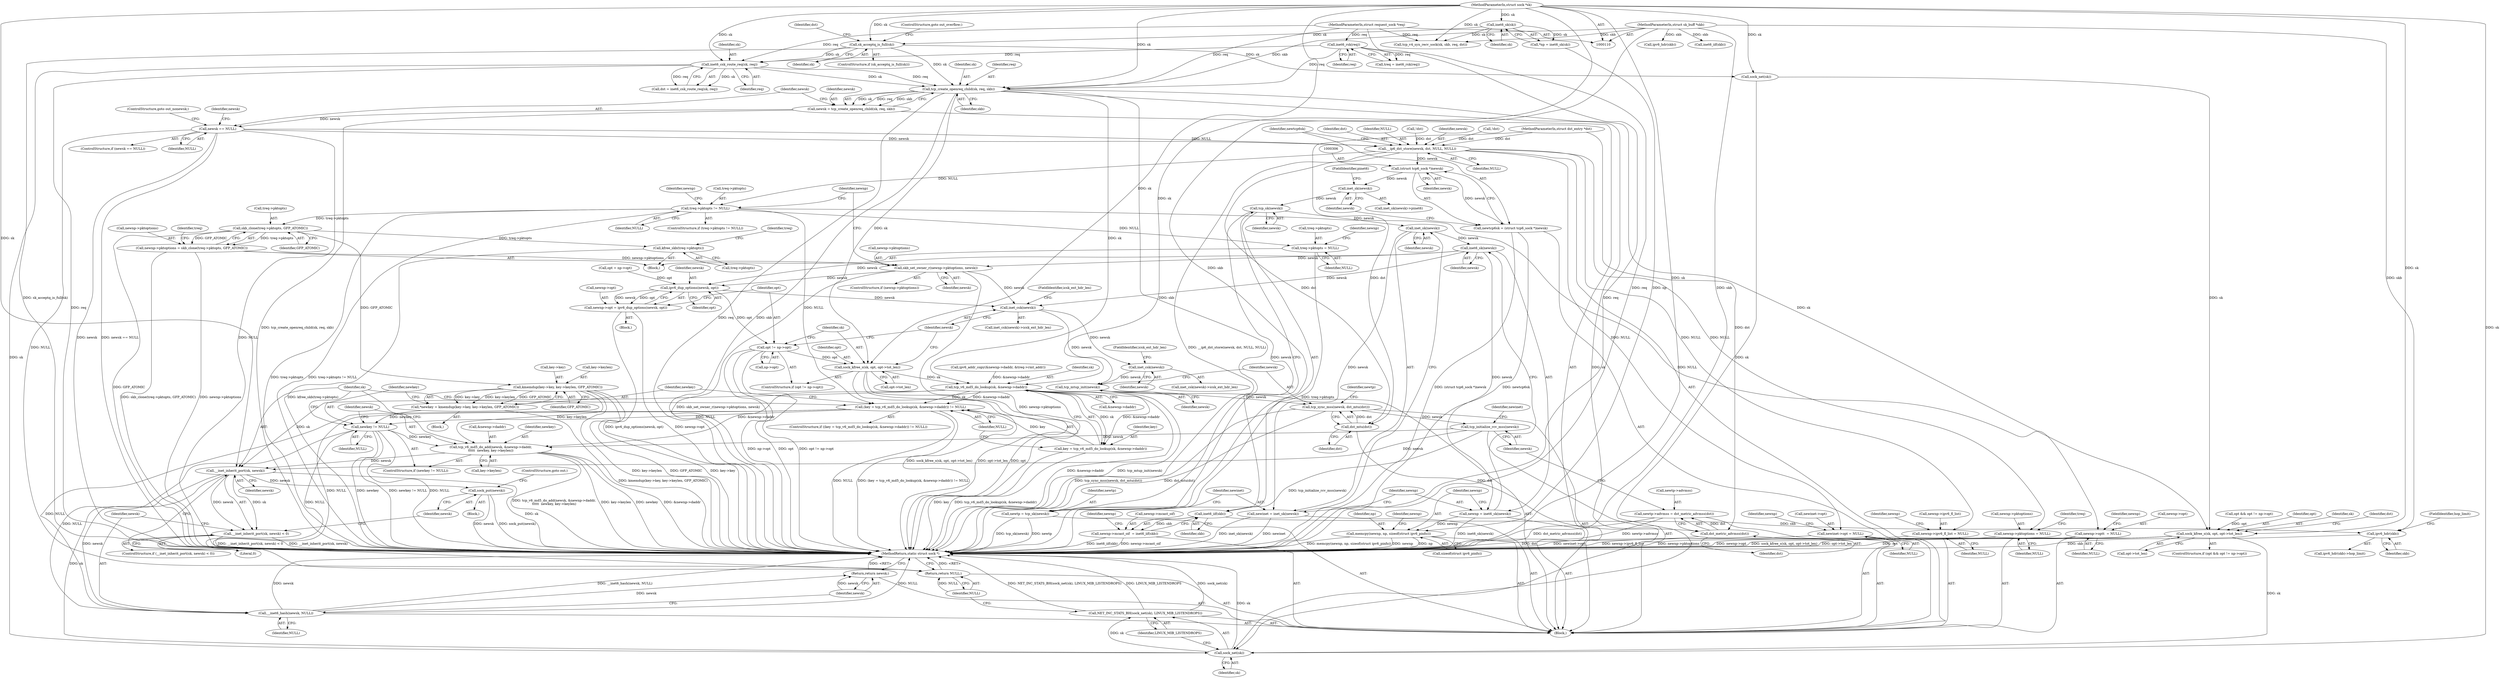 digraph "0_linux_f6d8bd051c391c1c0458a30b2a7abcd939329259_33@API" {
"1000284" [label="(Call,tcp_create_openreq_child(sk, req, skb))"];
"1000266" [label="(Call,sk_acceptq_is_full(sk))"];
"1000121" [label="(Call,inet6_sk(sk))"];
"1000111" [label="(MethodParameterIn,struct sock *sk)"];
"1000275" [label="(Call,inet6_csk_route_req(sk, req))"];
"1000258" [label="(Call,inet6_rsk(req))"];
"1000113" [label="(MethodParameterIn,struct request_sock *req)"];
"1000112" [label="(MethodParameterIn,struct sk_buff *skb)"];
"1000282" [label="(Call,newsk = tcp_create_openreq_child(sk, req, skb))"];
"1000289" [label="(Call,newsk == NULL)"];
"1000298" [label="(Call,__ip6_dst_store(newsk, dst, NULL, NULL))"];
"1000305" [label="(Call,(struct tcp6_sock *)newsk)"];
"1000303" [label="(Call,newtcp6sk = (struct tcp6_sock *)newsk)"];
"1000310" [label="(Call,inet_sk(newsk))"];
"1000319" [label="(Call,tcp_sk(newsk))"];
"1000317" [label="(Call,newtp = tcp_sk(newsk))"];
"1000323" [label="(Call,inet_sk(newsk))"];
"1000321" [label="(Call,newinet = inet_sk(newsk))"];
"1000327" [label="(Call,inet6_sk(newsk))"];
"1000325" [label="(Call,newnp = inet6_sk(newsk))"];
"1000329" [label="(Call,memcpy(newnp, np, sizeof(struct ipv6_pinfo)))"];
"1000423" [label="(Call,skb_set_owner_r(newnp->pktoptions, newsk))"];
"1000454" [label="(Call,ipv6_dup_options(newsk, opt))"];
"1000450" [label="(Call,newnp->opt = ipv6_dup_options(newsk, opt))"];
"1000458" [label="(Call,opt != np->opt)"];
"1000463" [label="(Call,sock_kfree_s(sk, opt, opt->tot_len))"];
"1000527" [label="(Call,tcp_v6_md5_do_lookup(sk, &newnp->daddr))"];
"1000524" [label="(Call,(key = tcp_v6_md5_do_lookup(sk, &newnp->daddr)) != NULL)"];
"1000547" [label="(Call,newkey != NULL)"];
"1000550" [label="(Call,tcp_v6_md5_do_add(newsk, &newnp->daddr,\n\t\t\t\t\t  newkey, key->keylen))"];
"1000562" [label="(Call,__inet_inherit_port(sk, newsk))"];
"1000561" [label="(Call,__inet_inherit_port(sk, newsk) < 0)"];
"1000567" [label="(Call,sock_put(newsk))"];
"1000570" [label="(Call,__inet6_hash(newsk, NULL))"];
"1000573" [label="(Return,return newsk;)"];
"1000599" [label="(Call,sock_net(sk))"];
"1000598" [label="(Call,NET_INC_STATS_BH(sock_net(sk), LINUX_MIB_LISTENDROPS))"];
"1000602" [label="(Return,return NULL;)"];
"1000525" [label="(Call,key = tcp_v6_md5_do_lookup(sk, &newnp->daddr))"];
"1000471" [label="(Call,inet_csk(newsk))"];
"1000481" [label="(Call,inet_csk(newsk))"];
"1000495" [label="(Call,tcp_mtup_init(newsk))"];
"1000497" [label="(Call,tcp_sync_mss(newsk, dst_mtu(dst)))"];
"1000507" [label="(Call,tcp_initialize_rcv_mss(newsk))"];
"1000368" [label="(Call,newinet->opt = NULL)"];
"1000373" [label="(Call,newnp->ipv6_fl_list = NULL)"];
"1000389" [label="(Call,newnp->pktoptions = NULL)"];
"1000395" [label="(Call,treq->pktopts != NULL)"];
"1000405" [label="(Call,skb_clone(treq->pktopts, GFP_ATOMIC))"];
"1000401" [label="(Call,newnp->pktoptions = skb_clone(treq->pktopts, GFP_ATOMIC))"];
"1000410" [label="(Call,kfree_skb(treq->pktopts))"];
"1000538" [label="(Call,kmemdup(key->key, key->keylen, GFP_ATOMIC))"];
"1000536" [label="(Call,*newkey = kmemdup(key->key, key->keylen, GFP_ATOMIC))"];
"1000414" [label="(Call,treq->pktopts = NULL)"];
"1000428" [label="(Call,newnp->opt\t  = NULL)"];
"1000499" [label="(Call,dst_mtu(dst))"];
"1000505" [label="(Call,dst_metric_advmss(dst))"];
"1000501" [label="(Call,newtp->advmss = dst_metric_advmss(dst))"];
"1000437" [label="(Call,inet6_iif(skb))"];
"1000433" [label="(Call,newnp->mcast_oif  = inet6_iif(skb))"];
"1000444" [label="(Call,ipv6_hdr(skb))"];
"1000589" [label="(Call,sock_kfree_s(sk, opt, opt->tot_len))"];
"1000432" [label="(Identifier,NULL)"];
"1000419" [label="(ControlStructure,if (newnp->pktoptions))"];
"1000433" [label="(Call,newnp->mcast_oif  = inet6_iif(skb))"];
"1000307" [label="(Identifier,newsk)"];
"1000577" [label="(Call,sock_net(sk))"];
"1000287" [label="(Identifier,skb)"];
"1000295" [label="(Identifier,newsk)"];
"1000277" [label="(Identifier,req)"];
"1000324" [label="(Identifier,newsk)"];
"1000401" [label="(Call,newnp->pktoptions = skb_clone(treq->pktopts, GFP_ATOMIC))"];
"1000330" [label="(Identifier,newnp)"];
"1000327" [label="(Call,inet6_sk(newsk))"];
"1000550" [label="(Call,tcp_v6_md5_do_add(newsk, &newnp->daddr,\n\t\t\t\t\t  newkey, key->keylen))"];
"1000400" [label="(Block,)"];
"1000302" [label="(Identifier,NULL)"];
"1000564" [label="(Identifier,newsk)"];
"1000300" [label="(Identifier,dst)"];
"1000537" [label="(Identifier,newkey)"];
"1000551" [label="(Identifier,newsk)"];
"1000406" [label="(Call,treq->pktopts)"];
"1000415" [label="(Call,treq->pktopts)"];
"1000139" [label="(Call,tcp_v4_syn_recv_sock(sk, skb, req, dst))"];
"1000566" [label="(Block,)"];
"1000528" [label="(Identifier,sk)"];
"1000507" [label="(Call,tcp_initialize_rcv_mss(newsk))"];
"1000377" [label="(Identifier,NULL)"];
"1000390" [label="(Call,newnp->pktoptions)"];
"1000499" [label="(Call,dst_mtu(dst))"];
"1000260" [label="(Call,opt = np->opt)"];
"1000523" [label="(ControlStructure,if ((key = tcp_v6_md5_do_lookup(sk, &newnp->daddr)) != NULL))"];
"1000561" [label="(Call,__inet_inherit_port(sk, newsk) < 0)"];
"1000590" [label="(Identifier,sk)"];
"1000454" [label="(Call,ipv6_dup_options(newsk, opt))"];
"1000267" [label="(Identifier,sk)"];
"1000301" [label="(Identifier,NULL)"];
"1000328" [label="(Identifier,newsk)"];
"1000601" [label="(Identifier,LINUX_MIB_LISTENDROPS)"];
"1000326" [label="(Identifier,newnp)"];
"1000405" [label="(Call,skb_clone(treq->pktopts, GFP_ATOMIC))"];
"1000545" [label="(Identifier,GFP_ATOMIC)"];
"1000538" [label="(Call,kmemdup(key->key, key->keylen, GFP_ATOMIC))"];
"1000568" [label="(Identifier,newsk)"];
"1000527" [label="(Call,tcp_v6_md5_do_lookup(sk, &newnp->daddr))"];
"1000321" [label="(Call,newinet = inet_sk(newsk))"];
"1000471" [label="(Call,inet_csk(newsk))"];
"1000434" [label="(Call,newnp->mcast_oif)"];
"1000556" [label="(Identifier,newkey)"];
"1000427" [label="(Identifier,newsk)"];
"1000603" [label="(Identifier,NULL)"];
"1000320" [label="(Identifier,newsk)"];
"1000573" [label="(Return,return newsk;)"];
"1000409" [label="(Identifier,GFP_ATOMIC)"];
"1000600" [label="(Identifier,sk)"];
"1000508" [label="(Identifier,newsk)"];
"1000288" [label="(ControlStructure,if (newsk == NULL))"];
"1000318" [label="(Identifier,newtp)"];
"1000372" [label="(Identifier,NULL)"];
"1000596" [label="(Identifier,dst)"];
"1000592" [label="(Call,opt->tot_len)"];
"1000258" [label="(Call,inet6_rsk(req))"];
"1000589" [label="(Call,sock_kfree_s(sk, opt, opt->tot_len))"];
"1000273" [label="(Call,dst = inet6_csk_route_req(sk, req))"];
"1000536" [label="(Call,*newkey = kmemdup(key->key, key->keylen, GFP_ATOMIC))"];
"1000268" [label="(ControlStructure,goto out_overflow;)"];
"1000450" [label="(Call,newnp->opt = ipv6_dup_options(newsk, opt))"];
"1000375" [label="(Identifier,newnp)"];
"1000435" [label="(Identifier,newnp)"];
"1000449" [label="(Block,)"];
"1000323" [label="(Call,inet_sk(newsk))"];
"1000414" [label="(Call,treq->pktopts = NULL)"];
"1000122" [label="(Identifier,sk)"];
"1000525" [label="(Call,key = tcp_v6_md5_do_lookup(sk, &newnp->daddr))"];
"1000563" [label="(Identifier,sk)"];
"1000552" [label="(Call,&newnp->daddr)"];
"1000311" [label="(Identifier,newsk)"];
"1000304" [label="(Identifier,newtcp6sk)"];
"1000548" [label="(Identifier,newkey)"];
"1000292" [label="(ControlStructure,goto out_nonewsk;)"];
"1000266" [label="(Call,sk_acceptq_is_full(sk))"];
"1000529" [label="(Call,&newnp->daddr)"];
"1000275" [label="(Call,inet6_csk_route_req(sk, req))"];
"1000270" [label="(Call,!dst)"];
"1000284" [label="(Call,tcp_create_openreq_child(sk, req, skb))"];
"1000402" [label="(Call,newnp->pktoptions)"];
"1000464" [label="(Identifier,sk)"];
"1000115" [label="(Block,)"];
"1000526" [label="(Identifier,key)"];
"1000286" [label="(Identifier,req)"];
"1000331" [label="(Identifier,np)"];
"1000496" [label="(Identifier,newsk)"];
"1000337" [label="(Identifier,newnp)"];
"1000546" [label="(ControlStructure,if (newkey != NULL))"];
"1000581" [label="(ControlStructure,if (opt && opt != np->opt))"];
"1000498" [label="(Identifier,newsk)"];
"1000416" [label="(Identifier,treq)"];
"1000437" [label="(Call,inet6_iif(skb))"];
"1000473" [label="(FieldIdentifier,icsk_ext_hdr_len)"];
"1000511" [label="(Identifier,newinet)"];
"1000299" [label="(Identifier,newsk)"];
"1000470" [label="(Call,inet_csk(newsk)->icsk_ext_hdr_len)"];
"1000113" [label="(MethodParameterIn,struct request_sock *req)"];
"1000259" [label="(Identifier,req)"];
"1000428" [label="(Call,newnp->opt\t  = NULL)"];
"1000322" [label="(Identifier,newinet)"];
"1000505" [label="(Call,dst_metric_advmss(dst))"];
"1000290" [label="(Identifier,newsk)"];
"1000502" [label="(Call,newtp->advmss)"];
"1000423" [label="(Call,skb_set_owner_r(newnp->pktoptions, newsk))"];
"1000334" [label="(Call,ipv6_addr_copy(&newnp->daddr, &treq->rmt_addr))"];
"1000309" [label="(Call,inet_sk(newsk)->pinet6)"];
"1000399" [label="(Identifier,NULL)"];
"1000472" [label="(Identifier,newsk)"];
"1000389" [label="(Call,newnp->pktoptions = NULL)"];
"1000265" [label="(ControlStructure,if (sk_acceptq_is_full(sk)))"];
"1000283" [label="(Identifier,newsk)"];
"1000458" [label="(Call,opt != np->opt)"];
"1000289" [label="(Call,newsk == NULL)"];
"1000305" [label="(Call,(struct tcp6_sock *)newsk)"];
"1000421" [label="(Identifier,newnp)"];
"1000460" [label="(Call,np->opt)"];
"1000482" [label="(Identifier,newsk)"];
"1000430" [label="(Identifier,newnp)"];
"1000303" [label="(Call,newtcp6sk = (struct tcp6_sock *)newsk)"];
"1000394" [label="(ControlStructure,if (treq->pktopts != NULL))"];
"1000466" [label="(Call,opt->tot_len)"];
"1000572" [label="(Identifier,NULL)"];
"1000451" [label="(Call,newnp->opt)"];
"1000443" [label="(Call,ipv6_hdr(skb)->hop_limit)"];
"1000446" [label="(FieldIdentifier,hop_limit)"];
"1000373" [label="(Call,newnp->ipv6_fl_list = NULL)"];
"1000481" [label="(Call,inet_csk(newsk))"];
"1000332" [label="(Call,sizeof(struct ipv6_pinfo))"];
"1000412" [label="(Identifier,treq)"];
"1000542" [label="(Call,key->keylen)"];
"1000112" [label="(MethodParameterIn,struct sk_buff *skb)"];
"1000438" [label="(Identifier,skb)"];
"1000480" [label="(Call,inet_csk(newsk)->icsk_ext_hdr_len)"];
"1000557" [label="(Call,key->keylen)"];
"1000424" [label="(Call,newnp->pktoptions)"];
"1000245" [label="(Call,ipv6_hdr(skb))"];
"1000533" [label="(Identifier,NULL)"];
"1000497" [label="(Call,tcp_sync_mss(newsk, dst_mtu(dst)))"];
"1000444" [label="(Call,ipv6_hdr(skb))"];
"1000429" [label="(Call,newnp->opt)"];
"1000457" [label="(ControlStructure,if (opt != np->opt))"];
"1000397" [label="(Identifier,treq)"];
"1000562" [label="(Call,__inet_inherit_port(sk, newsk))"];
"1000582" [label="(Call,opt && opt != np->opt)"];
"1000549" [label="(Identifier,NULL)"];
"1000524" [label="(Call,(key = tcp_v6_md5_do_lookup(sk, &newnp->daddr)) != NULL)"];
"1000279" [label="(Call,!dst)"];
"1000298" [label="(Call,__ip6_dst_store(newsk, dst, NULL, NULL))"];
"1000256" [label="(Call,treq = inet6_rsk(req))"];
"1000271" [label="(Identifier,dst)"];
"1000368" [label="(Call,newinet->opt = NULL)"];
"1000111" [label="(MethodParameterIn,struct sock *sk)"];
"1000455" [label="(Identifier,newsk)"];
"1000381" [label="(Identifier,newnp)"];
"1000604" [label="(MethodReturn,static struct sock *)"];
"1000445" [label="(Identifier,skb)"];
"1000459" [label="(Identifier,opt)"];
"1000369" [label="(Call,newinet->opt)"];
"1000285" [label="(Identifier,sk)"];
"1000325" [label="(Call,newnp = inet6_sk(newsk))"];
"1000456" [label="(Identifier,opt)"];
"1000312" [label="(FieldIdentifier,pinet6)"];
"1000465" [label="(Identifier,opt)"];
"1000403" [label="(Identifier,newnp)"];
"1000238" [label="(Call,inet6_iif(skb))"];
"1000570" [label="(Call,__inet6_hash(newsk, NULL))"];
"1000539" [label="(Call,key->key)"];
"1000121" [label="(Call,inet6_sk(sk))"];
"1000591" [label="(Identifier,opt)"];
"1000291" [label="(Identifier,NULL)"];
"1000602" [label="(Return,return NULL;)"];
"1000500" [label="(Identifier,dst)"];
"1000483" [label="(FieldIdentifier,icsk_ext_hdr_len)"];
"1000599" [label="(Call,sock_net(sk))"];
"1000574" [label="(Identifier,newsk)"];
"1000317" [label="(Call,newtp = tcp_sk(newsk))"];
"1000329" [label="(Call,memcpy(newnp, np, sizeof(struct ipv6_pinfo)))"];
"1000567" [label="(Call,sock_put(newsk))"];
"1000276" [label="(Identifier,sk)"];
"1000119" [label="(Call,*np = inet6_sk(sk))"];
"1000374" [label="(Call,newnp->ipv6_fl_list)"];
"1000393" [label="(Identifier,NULL)"];
"1000396" [label="(Call,treq->pktopts)"];
"1000282" [label="(Call,newsk = tcp_create_openreq_child(sk, req, skb))"];
"1000410" [label="(Call,kfree_skb(treq->pktopts))"];
"1000506" [label="(Identifier,dst)"];
"1000571" [label="(Identifier,newsk)"];
"1000114" [label="(MethodParameterIn,struct dst_entry *dst)"];
"1000495" [label="(Call,tcp_mtup_init(newsk))"];
"1000395" [label="(Call,treq->pktopts != NULL)"];
"1000441" [label="(Identifier,newnp)"];
"1000418" [label="(Identifier,NULL)"];
"1000463" [label="(Call,sock_kfree_s(sk, opt, opt->tot_len))"];
"1000310" [label="(Call,inet_sk(newsk))"];
"1000565" [label="(Literal,0)"];
"1000534" [label="(Block,)"];
"1000560" [label="(ControlStructure,if (__inet_inherit_port(sk, newsk) < 0))"];
"1000503" [label="(Identifier,newtp)"];
"1000547" [label="(Call,newkey != NULL)"];
"1000319" [label="(Call,tcp_sk(newsk))"];
"1000501" [label="(Call,newtp->advmss = dst_metric_advmss(dst))"];
"1000598" [label="(Call,NET_INC_STATS_BH(sock_net(sk), LINUX_MIB_LISTENDROPS))"];
"1000569" [label="(ControlStructure,goto out;)"];
"1000411" [label="(Call,treq->pktopts)"];
"1000284" -> "1000282"  [label="AST: "];
"1000284" -> "1000287"  [label="CFG: "];
"1000285" -> "1000284"  [label="AST: "];
"1000286" -> "1000284"  [label="AST: "];
"1000287" -> "1000284"  [label="AST: "];
"1000282" -> "1000284"  [label="CFG: "];
"1000284" -> "1000604"  [label="DDG: req"];
"1000284" -> "1000604"  [label="DDG: skb"];
"1000284" -> "1000282"  [label="DDG: sk"];
"1000284" -> "1000282"  [label="DDG: req"];
"1000284" -> "1000282"  [label="DDG: skb"];
"1000266" -> "1000284"  [label="DDG: sk"];
"1000275" -> "1000284"  [label="DDG: sk"];
"1000275" -> "1000284"  [label="DDG: req"];
"1000111" -> "1000284"  [label="DDG: sk"];
"1000258" -> "1000284"  [label="DDG: req"];
"1000113" -> "1000284"  [label="DDG: req"];
"1000112" -> "1000284"  [label="DDG: skb"];
"1000284" -> "1000437"  [label="DDG: skb"];
"1000284" -> "1000463"  [label="DDG: sk"];
"1000284" -> "1000527"  [label="DDG: sk"];
"1000284" -> "1000589"  [label="DDG: sk"];
"1000284" -> "1000599"  [label="DDG: sk"];
"1000266" -> "1000265"  [label="AST: "];
"1000266" -> "1000267"  [label="CFG: "];
"1000267" -> "1000266"  [label="AST: "];
"1000268" -> "1000266"  [label="CFG: "];
"1000271" -> "1000266"  [label="CFG: "];
"1000266" -> "1000604"  [label="DDG: sk_acceptq_is_full(sk)"];
"1000121" -> "1000266"  [label="DDG: sk"];
"1000111" -> "1000266"  [label="DDG: sk"];
"1000266" -> "1000275"  [label="DDG: sk"];
"1000266" -> "1000577"  [label="DDG: sk"];
"1000121" -> "1000119"  [label="AST: "];
"1000121" -> "1000122"  [label="CFG: "];
"1000122" -> "1000121"  [label="AST: "];
"1000119" -> "1000121"  [label="CFG: "];
"1000121" -> "1000119"  [label="DDG: sk"];
"1000111" -> "1000121"  [label="DDG: sk"];
"1000121" -> "1000139"  [label="DDG: sk"];
"1000111" -> "1000110"  [label="AST: "];
"1000111" -> "1000604"  [label="DDG: sk"];
"1000111" -> "1000139"  [label="DDG: sk"];
"1000111" -> "1000275"  [label="DDG: sk"];
"1000111" -> "1000463"  [label="DDG: sk"];
"1000111" -> "1000527"  [label="DDG: sk"];
"1000111" -> "1000562"  [label="DDG: sk"];
"1000111" -> "1000577"  [label="DDG: sk"];
"1000111" -> "1000589"  [label="DDG: sk"];
"1000111" -> "1000599"  [label="DDG: sk"];
"1000275" -> "1000273"  [label="AST: "];
"1000275" -> "1000277"  [label="CFG: "];
"1000276" -> "1000275"  [label="AST: "];
"1000277" -> "1000275"  [label="AST: "];
"1000273" -> "1000275"  [label="CFG: "];
"1000275" -> "1000604"  [label="DDG: req"];
"1000275" -> "1000273"  [label="DDG: sk"];
"1000275" -> "1000273"  [label="DDG: req"];
"1000258" -> "1000275"  [label="DDG: req"];
"1000113" -> "1000275"  [label="DDG: req"];
"1000275" -> "1000599"  [label="DDG: sk"];
"1000258" -> "1000256"  [label="AST: "];
"1000258" -> "1000259"  [label="CFG: "];
"1000259" -> "1000258"  [label="AST: "];
"1000256" -> "1000258"  [label="CFG: "];
"1000258" -> "1000604"  [label="DDG: req"];
"1000258" -> "1000256"  [label="DDG: req"];
"1000113" -> "1000258"  [label="DDG: req"];
"1000113" -> "1000110"  [label="AST: "];
"1000113" -> "1000604"  [label="DDG: req"];
"1000113" -> "1000139"  [label="DDG: req"];
"1000112" -> "1000110"  [label="AST: "];
"1000112" -> "1000604"  [label="DDG: skb"];
"1000112" -> "1000139"  [label="DDG: skb"];
"1000112" -> "1000238"  [label="DDG: skb"];
"1000112" -> "1000245"  [label="DDG: skb"];
"1000112" -> "1000437"  [label="DDG: skb"];
"1000112" -> "1000444"  [label="DDG: skb"];
"1000282" -> "1000115"  [label="AST: "];
"1000283" -> "1000282"  [label="AST: "];
"1000290" -> "1000282"  [label="CFG: "];
"1000282" -> "1000604"  [label="DDG: tcp_create_openreq_child(sk, req, skb)"];
"1000282" -> "1000289"  [label="DDG: newsk"];
"1000289" -> "1000288"  [label="AST: "];
"1000289" -> "1000291"  [label="CFG: "];
"1000290" -> "1000289"  [label="AST: "];
"1000291" -> "1000289"  [label="AST: "];
"1000292" -> "1000289"  [label="CFG: "];
"1000295" -> "1000289"  [label="CFG: "];
"1000289" -> "1000604"  [label="DDG: NULL"];
"1000289" -> "1000604"  [label="DDG: newsk"];
"1000289" -> "1000604"  [label="DDG: newsk == NULL"];
"1000289" -> "1000298"  [label="DDG: newsk"];
"1000289" -> "1000298"  [label="DDG: NULL"];
"1000289" -> "1000602"  [label="DDG: NULL"];
"1000298" -> "1000115"  [label="AST: "];
"1000298" -> "1000302"  [label="CFG: "];
"1000299" -> "1000298"  [label="AST: "];
"1000300" -> "1000298"  [label="AST: "];
"1000301" -> "1000298"  [label="AST: "];
"1000302" -> "1000298"  [label="AST: "];
"1000304" -> "1000298"  [label="CFG: "];
"1000298" -> "1000604"  [label="DDG: __ip6_dst_store(newsk, dst, NULL, NULL)"];
"1000279" -> "1000298"  [label="DDG: dst"];
"1000270" -> "1000298"  [label="DDG: dst"];
"1000114" -> "1000298"  [label="DDG: dst"];
"1000298" -> "1000305"  [label="DDG: newsk"];
"1000298" -> "1000368"  [label="DDG: NULL"];
"1000298" -> "1000373"  [label="DDG: NULL"];
"1000298" -> "1000389"  [label="DDG: NULL"];
"1000298" -> "1000395"  [label="DDG: NULL"];
"1000298" -> "1000499"  [label="DDG: dst"];
"1000305" -> "1000303"  [label="AST: "];
"1000305" -> "1000307"  [label="CFG: "];
"1000306" -> "1000305"  [label="AST: "];
"1000307" -> "1000305"  [label="AST: "];
"1000303" -> "1000305"  [label="CFG: "];
"1000305" -> "1000303"  [label="DDG: newsk"];
"1000305" -> "1000310"  [label="DDG: newsk"];
"1000303" -> "1000115"  [label="AST: "];
"1000304" -> "1000303"  [label="AST: "];
"1000311" -> "1000303"  [label="CFG: "];
"1000303" -> "1000604"  [label="DDG: newtcp6sk"];
"1000303" -> "1000604"  [label="DDG: (struct tcp6_sock *)newsk"];
"1000310" -> "1000309"  [label="AST: "];
"1000310" -> "1000311"  [label="CFG: "];
"1000311" -> "1000310"  [label="AST: "];
"1000312" -> "1000310"  [label="CFG: "];
"1000310" -> "1000319"  [label="DDG: newsk"];
"1000319" -> "1000317"  [label="AST: "];
"1000319" -> "1000320"  [label="CFG: "];
"1000320" -> "1000319"  [label="AST: "];
"1000317" -> "1000319"  [label="CFG: "];
"1000319" -> "1000317"  [label="DDG: newsk"];
"1000319" -> "1000323"  [label="DDG: newsk"];
"1000317" -> "1000115"  [label="AST: "];
"1000318" -> "1000317"  [label="AST: "];
"1000322" -> "1000317"  [label="CFG: "];
"1000317" -> "1000604"  [label="DDG: newtp"];
"1000317" -> "1000604"  [label="DDG: tcp_sk(newsk)"];
"1000323" -> "1000321"  [label="AST: "];
"1000323" -> "1000324"  [label="CFG: "];
"1000324" -> "1000323"  [label="AST: "];
"1000321" -> "1000323"  [label="CFG: "];
"1000323" -> "1000321"  [label="DDG: newsk"];
"1000323" -> "1000327"  [label="DDG: newsk"];
"1000321" -> "1000115"  [label="AST: "];
"1000322" -> "1000321"  [label="AST: "];
"1000326" -> "1000321"  [label="CFG: "];
"1000321" -> "1000604"  [label="DDG: newinet"];
"1000321" -> "1000604"  [label="DDG: inet_sk(newsk)"];
"1000327" -> "1000325"  [label="AST: "];
"1000327" -> "1000328"  [label="CFG: "];
"1000328" -> "1000327"  [label="AST: "];
"1000325" -> "1000327"  [label="CFG: "];
"1000327" -> "1000325"  [label="DDG: newsk"];
"1000327" -> "1000423"  [label="DDG: newsk"];
"1000327" -> "1000454"  [label="DDG: newsk"];
"1000327" -> "1000471"  [label="DDG: newsk"];
"1000325" -> "1000115"  [label="AST: "];
"1000326" -> "1000325"  [label="AST: "];
"1000330" -> "1000325"  [label="CFG: "];
"1000325" -> "1000604"  [label="DDG: inet6_sk(newsk)"];
"1000325" -> "1000329"  [label="DDG: newnp"];
"1000329" -> "1000115"  [label="AST: "];
"1000329" -> "1000332"  [label="CFG: "];
"1000330" -> "1000329"  [label="AST: "];
"1000331" -> "1000329"  [label="AST: "];
"1000332" -> "1000329"  [label="AST: "];
"1000337" -> "1000329"  [label="CFG: "];
"1000329" -> "1000604"  [label="DDG: np"];
"1000329" -> "1000604"  [label="DDG: memcpy(newnp, np, sizeof(struct ipv6_pinfo))"];
"1000329" -> "1000604"  [label="DDG: newnp"];
"1000119" -> "1000329"  [label="DDG: np"];
"1000423" -> "1000419"  [label="AST: "];
"1000423" -> "1000427"  [label="CFG: "];
"1000424" -> "1000423"  [label="AST: "];
"1000427" -> "1000423"  [label="AST: "];
"1000430" -> "1000423"  [label="CFG: "];
"1000423" -> "1000604"  [label="DDG: skb_set_owner_r(newnp->pktoptions, newsk)"];
"1000423" -> "1000604"  [label="DDG: newnp->pktoptions"];
"1000401" -> "1000423"  [label="DDG: newnp->pktoptions"];
"1000423" -> "1000454"  [label="DDG: newsk"];
"1000423" -> "1000471"  [label="DDG: newsk"];
"1000454" -> "1000450"  [label="AST: "];
"1000454" -> "1000456"  [label="CFG: "];
"1000455" -> "1000454"  [label="AST: "];
"1000456" -> "1000454"  [label="AST: "];
"1000450" -> "1000454"  [label="CFG: "];
"1000454" -> "1000450"  [label="DDG: newsk"];
"1000454" -> "1000450"  [label="DDG: opt"];
"1000260" -> "1000454"  [label="DDG: opt"];
"1000454" -> "1000458"  [label="DDG: opt"];
"1000454" -> "1000471"  [label="DDG: newsk"];
"1000450" -> "1000449"  [label="AST: "];
"1000451" -> "1000450"  [label="AST: "];
"1000459" -> "1000450"  [label="CFG: "];
"1000450" -> "1000604"  [label="DDG: newnp->opt"];
"1000450" -> "1000604"  [label="DDG: ipv6_dup_options(newsk, opt)"];
"1000458" -> "1000457"  [label="AST: "];
"1000458" -> "1000460"  [label="CFG: "];
"1000459" -> "1000458"  [label="AST: "];
"1000460" -> "1000458"  [label="AST: "];
"1000464" -> "1000458"  [label="CFG: "];
"1000472" -> "1000458"  [label="CFG: "];
"1000458" -> "1000604"  [label="DDG: np->opt"];
"1000458" -> "1000604"  [label="DDG: opt"];
"1000458" -> "1000604"  [label="DDG: opt != np->opt"];
"1000458" -> "1000463"  [label="DDG: opt"];
"1000463" -> "1000457"  [label="AST: "];
"1000463" -> "1000466"  [label="CFG: "];
"1000464" -> "1000463"  [label="AST: "];
"1000465" -> "1000463"  [label="AST: "];
"1000466" -> "1000463"  [label="AST: "];
"1000472" -> "1000463"  [label="CFG: "];
"1000463" -> "1000604"  [label="DDG: opt"];
"1000463" -> "1000604"  [label="DDG: sock_kfree_s(sk, opt, opt->tot_len)"];
"1000463" -> "1000604"  [label="DDG: opt->tot_len"];
"1000463" -> "1000527"  [label="DDG: sk"];
"1000527" -> "1000525"  [label="AST: "];
"1000527" -> "1000529"  [label="CFG: "];
"1000528" -> "1000527"  [label="AST: "];
"1000529" -> "1000527"  [label="AST: "];
"1000525" -> "1000527"  [label="CFG: "];
"1000527" -> "1000604"  [label="DDG: &newnp->daddr"];
"1000527" -> "1000524"  [label="DDG: sk"];
"1000527" -> "1000524"  [label="DDG: &newnp->daddr"];
"1000527" -> "1000525"  [label="DDG: sk"];
"1000527" -> "1000525"  [label="DDG: &newnp->daddr"];
"1000334" -> "1000527"  [label="DDG: &newnp->daddr"];
"1000527" -> "1000550"  [label="DDG: &newnp->daddr"];
"1000527" -> "1000562"  [label="DDG: sk"];
"1000524" -> "1000523"  [label="AST: "];
"1000524" -> "1000533"  [label="CFG: "];
"1000525" -> "1000524"  [label="AST: "];
"1000533" -> "1000524"  [label="AST: "];
"1000537" -> "1000524"  [label="CFG: "];
"1000563" -> "1000524"  [label="CFG: "];
"1000524" -> "1000604"  [label="DDG: NULL"];
"1000524" -> "1000604"  [label="DDG: (key = tcp_v6_md5_do_lookup(sk, &newnp->daddr)) != NULL"];
"1000525" -> "1000524"  [label="DDG: key"];
"1000395" -> "1000524"  [label="DDG: NULL"];
"1000524" -> "1000547"  [label="DDG: NULL"];
"1000524" -> "1000570"  [label="DDG: NULL"];
"1000524" -> "1000602"  [label="DDG: NULL"];
"1000547" -> "1000546"  [label="AST: "];
"1000547" -> "1000549"  [label="CFG: "];
"1000548" -> "1000547"  [label="AST: "];
"1000549" -> "1000547"  [label="AST: "];
"1000551" -> "1000547"  [label="CFG: "];
"1000563" -> "1000547"  [label="CFG: "];
"1000547" -> "1000604"  [label="DDG: newkey"];
"1000547" -> "1000604"  [label="DDG: newkey != NULL"];
"1000547" -> "1000604"  [label="DDG: NULL"];
"1000536" -> "1000547"  [label="DDG: newkey"];
"1000547" -> "1000550"  [label="DDG: newkey"];
"1000547" -> "1000570"  [label="DDG: NULL"];
"1000547" -> "1000602"  [label="DDG: NULL"];
"1000550" -> "1000546"  [label="AST: "];
"1000550" -> "1000557"  [label="CFG: "];
"1000551" -> "1000550"  [label="AST: "];
"1000552" -> "1000550"  [label="AST: "];
"1000556" -> "1000550"  [label="AST: "];
"1000557" -> "1000550"  [label="AST: "];
"1000563" -> "1000550"  [label="CFG: "];
"1000550" -> "1000604"  [label="DDG: tcp_v6_md5_do_add(newsk, &newnp->daddr,\n\t\t\t\t\t  newkey, key->keylen)"];
"1000550" -> "1000604"  [label="DDG: key->keylen"];
"1000550" -> "1000604"  [label="DDG: newkey"];
"1000550" -> "1000604"  [label="DDG: &newnp->daddr"];
"1000507" -> "1000550"  [label="DDG: newsk"];
"1000538" -> "1000550"  [label="DDG: key->keylen"];
"1000550" -> "1000562"  [label="DDG: newsk"];
"1000562" -> "1000561"  [label="AST: "];
"1000562" -> "1000564"  [label="CFG: "];
"1000563" -> "1000562"  [label="AST: "];
"1000564" -> "1000562"  [label="AST: "];
"1000565" -> "1000562"  [label="CFG: "];
"1000562" -> "1000604"  [label="DDG: sk"];
"1000562" -> "1000561"  [label="DDG: sk"];
"1000562" -> "1000561"  [label="DDG: newsk"];
"1000507" -> "1000562"  [label="DDG: newsk"];
"1000562" -> "1000567"  [label="DDG: newsk"];
"1000562" -> "1000570"  [label="DDG: newsk"];
"1000562" -> "1000599"  [label="DDG: sk"];
"1000561" -> "1000560"  [label="AST: "];
"1000561" -> "1000565"  [label="CFG: "];
"1000565" -> "1000561"  [label="AST: "];
"1000568" -> "1000561"  [label="CFG: "];
"1000571" -> "1000561"  [label="CFG: "];
"1000561" -> "1000604"  [label="DDG: __inet_inherit_port(sk, newsk)"];
"1000561" -> "1000604"  [label="DDG: __inet_inherit_port(sk, newsk) < 0"];
"1000567" -> "1000566"  [label="AST: "];
"1000567" -> "1000568"  [label="CFG: "];
"1000568" -> "1000567"  [label="AST: "];
"1000569" -> "1000567"  [label="CFG: "];
"1000567" -> "1000604"  [label="DDG: newsk"];
"1000567" -> "1000604"  [label="DDG: sock_put(newsk)"];
"1000570" -> "1000115"  [label="AST: "];
"1000570" -> "1000572"  [label="CFG: "];
"1000571" -> "1000570"  [label="AST: "];
"1000572" -> "1000570"  [label="AST: "];
"1000574" -> "1000570"  [label="CFG: "];
"1000570" -> "1000604"  [label="DDG: newsk"];
"1000570" -> "1000604"  [label="DDG: NULL"];
"1000570" -> "1000604"  [label="DDG: __inet6_hash(newsk, NULL)"];
"1000570" -> "1000573"  [label="DDG: newsk"];
"1000573" -> "1000115"  [label="AST: "];
"1000573" -> "1000574"  [label="CFG: "];
"1000574" -> "1000573"  [label="AST: "];
"1000604" -> "1000573"  [label="CFG: "];
"1000573" -> "1000604"  [label="DDG: <RET>"];
"1000574" -> "1000573"  [label="DDG: newsk"];
"1000599" -> "1000598"  [label="AST: "];
"1000599" -> "1000600"  [label="CFG: "];
"1000600" -> "1000599"  [label="AST: "];
"1000601" -> "1000599"  [label="CFG: "];
"1000599" -> "1000604"  [label="DDG: sk"];
"1000599" -> "1000598"  [label="DDG: sk"];
"1000589" -> "1000599"  [label="DDG: sk"];
"1000577" -> "1000599"  [label="DDG: sk"];
"1000598" -> "1000115"  [label="AST: "];
"1000598" -> "1000601"  [label="CFG: "];
"1000601" -> "1000598"  [label="AST: "];
"1000603" -> "1000598"  [label="CFG: "];
"1000598" -> "1000604"  [label="DDG: sock_net(sk)"];
"1000598" -> "1000604"  [label="DDG: NET_INC_STATS_BH(sock_net(sk), LINUX_MIB_LISTENDROPS)"];
"1000598" -> "1000604"  [label="DDG: LINUX_MIB_LISTENDROPS"];
"1000602" -> "1000115"  [label="AST: "];
"1000602" -> "1000603"  [label="CFG: "];
"1000603" -> "1000602"  [label="AST: "];
"1000604" -> "1000602"  [label="CFG: "];
"1000602" -> "1000604"  [label="DDG: <RET>"];
"1000603" -> "1000602"  [label="DDG: NULL"];
"1000526" -> "1000525"  [label="AST: "];
"1000533" -> "1000525"  [label="CFG: "];
"1000525" -> "1000604"  [label="DDG: key"];
"1000525" -> "1000604"  [label="DDG: tcp_v6_md5_do_lookup(sk, &newnp->daddr)"];
"1000471" -> "1000470"  [label="AST: "];
"1000471" -> "1000472"  [label="CFG: "];
"1000472" -> "1000471"  [label="AST: "];
"1000473" -> "1000471"  [label="CFG: "];
"1000471" -> "1000481"  [label="DDG: newsk"];
"1000471" -> "1000495"  [label="DDG: newsk"];
"1000481" -> "1000480"  [label="AST: "];
"1000481" -> "1000482"  [label="CFG: "];
"1000482" -> "1000481"  [label="AST: "];
"1000483" -> "1000481"  [label="CFG: "];
"1000481" -> "1000495"  [label="DDG: newsk"];
"1000495" -> "1000115"  [label="AST: "];
"1000495" -> "1000496"  [label="CFG: "];
"1000496" -> "1000495"  [label="AST: "];
"1000498" -> "1000495"  [label="CFG: "];
"1000495" -> "1000604"  [label="DDG: tcp_mtup_init(newsk)"];
"1000495" -> "1000497"  [label="DDG: newsk"];
"1000497" -> "1000115"  [label="AST: "];
"1000497" -> "1000499"  [label="CFG: "];
"1000498" -> "1000497"  [label="AST: "];
"1000499" -> "1000497"  [label="AST: "];
"1000503" -> "1000497"  [label="CFG: "];
"1000497" -> "1000604"  [label="DDG: tcp_sync_mss(newsk, dst_mtu(dst))"];
"1000497" -> "1000604"  [label="DDG: dst_mtu(dst)"];
"1000499" -> "1000497"  [label="DDG: dst"];
"1000497" -> "1000507"  [label="DDG: newsk"];
"1000507" -> "1000115"  [label="AST: "];
"1000507" -> "1000508"  [label="CFG: "];
"1000508" -> "1000507"  [label="AST: "];
"1000511" -> "1000507"  [label="CFG: "];
"1000507" -> "1000604"  [label="DDG: tcp_initialize_rcv_mss(newsk)"];
"1000368" -> "1000115"  [label="AST: "];
"1000368" -> "1000372"  [label="CFG: "];
"1000369" -> "1000368"  [label="AST: "];
"1000372" -> "1000368"  [label="AST: "];
"1000375" -> "1000368"  [label="CFG: "];
"1000368" -> "1000604"  [label="DDG: newinet->opt"];
"1000373" -> "1000115"  [label="AST: "];
"1000373" -> "1000377"  [label="CFG: "];
"1000374" -> "1000373"  [label="AST: "];
"1000377" -> "1000373"  [label="AST: "];
"1000381" -> "1000373"  [label="CFG: "];
"1000373" -> "1000604"  [label="DDG: newnp->ipv6_fl_list"];
"1000389" -> "1000115"  [label="AST: "];
"1000389" -> "1000393"  [label="CFG: "];
"1000390" -> "1000389"  [label="AST: "];
"1000393" -> "1000389"  [label="AST: "];
"1000397" -> "1000389"  [label="CFG: "];
"1000389" -> "1000604"  [label="DDG: newnp->pktoptions"];
"1000395" -> "1000394"  [label="AST: "];
"1000395" -> "1000399"  [label="CFG: "];
"1000396" -> "1000395"  [label="AST: "];
"1000399" -> "1000395"  [label="AST: "];
"1000403" -> "1000395"  [label="CFG: "];
"1000430" -> "1000395"  [label="CFG: "];
"1000395" -> "1000604"  [label="DDG: treq->pktopts"];
"1000395" -> "1000604"  [label="DDG: treq->pktopts != NULL"];
"1000395" -> "1000405"  [label="DDG: treq->pktopts"];
"1000395" -> "1000414"  [label="DDG: NULL"];
"1000395" -> "1000428"  [label="DDG: NULL"];
"1000405" -> "1000401"  [label="AST: "];
"1000405" -> "1000409"  [label="CFG: "];
"1000406" -> "1000405"  [label="AST: "];
"1000409" -> "1000405"  [label="AST: "];
"1000401" -> "1000405"  [label="CFG: "];
"1000405" -> "1000604"  [label="DDG: GFP_ATOMIC"];
"1000405" -> "1000401"  [label="DDG: treq->pktopts"];
"1000405" -> "1000401"  [label="DDG: GFP_ATOMIC"];
"1000405" -> "1000410"  [label="DDG: treq->pktopts"];
"1000405" -> "1000538"  [label="DDG: GFP_ATOMIC"];
"1000401" -> "1000400"  [label="AST: "];
"1000402" -> "1000401"  [label="AST: "];
"1000412" -> "1000401"  [label="CFG: "];
"1000401" -> "1000604"  [label="DDG: skb_clone(treq->pktopts, GFP_ATOMIC)"];
"1000401" -> "1000604"  [label="DDG: newnp->pktoptions"];
"1000410" -> "1000400"  [label="AST: "];
"1000410" -> "1000411"  [label="CFG: "];
"1000411" -> "1000410"  [label="AST: "];
"1000416" -> "1000410"  [label="CFG: "];
"1000410" -> "1000604"  [label="DDG: kfree_skb(treq->pktopts)"];
"1000538" -> "1000536"  [label="AST: "];
"1000538" -> "1000545"  [label="CFG: "];
"1000539" -> "1000538"  [label="AST: "];
"1000542" -> "1000538"  [label="AST: "];
"1000545" -> "1000538"  [label="AST: "];
"1000536" -> "1000538"  [label="CFG: "];
"1000538" -> "1000604"  [label="DDG: key->keylen"];
"1000538" -> "1000604"  [label="DDG: GFP_ATOMIC"];
"1000538" -> "1000604"  [label="DDG: key->key"];
"1000538" -> "1000536"  [label="DDG: key->key"];
"1000538" -> "1000536"  [label="DDG: key->keylen"];
"1000538" -> "1000536"  [label="DDG: GFP_ATOMIC"];
"1000536" -> "1000534"  [label="AST: "];
"1000537" -> "1000536"  [label="AST: "];
"1000548" -> "1000536"  [label="CFG: "];
"1000536" -> "1000604"  [label="DDG: kmemdup(key->key, key->keylen, GFP_ATOMIC)"];
"1000414" -> "1000400"  [label="AST: "];
"1000414" -> "1000418"  [label="CFG: "];
"1000415" -> "1000414"  [label="AST: "];
"1000418" -> "1000414"  [label="AST: "];
"1000421" -> "1000414"  [label="CFG: "];
"1000414" -> "1000604"  [label="DDG: treq->pktopts"];
"1000428" -> "1000115"  [label="AST: "];
"1000428" -> "1000432"  [label="CFG: "];
"1000429" -> "1000428"  [label="AST: "];
"1000432" -> "1000428"  [label="AST: "];
"1000435" -> "1000428"  [label="CFG: "];
"1000428" -> "1000604"  [label="DDG: newnp->opt"];
"1000499" -> "1000500"  [label="CFG: "];
"1000500" -> "1000499"  [label="AST: "];
"1000114" -> "1000499"  [label="DDG: dst"];
"1000499" -> "1000505"  [label="DDG: dst"];
"1000505" -> "1000501"  [label="AST: "];
"1000505" -> "1000506"  [label="CFG: "];
"1000506" -> "1000505"  [label="AST: "];
"1000501" -> "1000505"  [label="CFG: "];
"1000505" -> "1000604"  [label="DDG: dst"];
"1000505" -> "1000501"  [label="DDG: dst"];
"1000114" -> "1000505"  [label="DDG: dst"];
"1000501" -> "1000115"  [label="AST: "];
"1000502" -> "1000501"  [label="AST: "];
"1000508" -> "1000501"  [label="CFG: "];
"1000501" -> "1000604"  [label="DDG: newtp->advmss"];
"1000501" -> "1000604"  [label="DDG: dst_metric_advmss(dst)"];
"1000437" -> "1000433"  [label="AST: "];
"1000437" -> "1000438"  [label="CFG: "];
"1000438" -> "1000437"  [label="AST: "];
"1000433" -> "1000437"  [label="CFG: "];
"1000437" -> "1000433"  [label="DDG: skb"];
"1000437" -> "1000444"  [label="DDG: skb"];
"1000433" -> "1000115"  [label="AST: "];
"1000434" -> "1000433"  [label="AST: "];
"1000441" -> "1000433"  [label="CFG: "];
"1000433" -> "1000604"  [label="DDG: inet6_iif(skb)"];
"1000433" -> "1000604"  [label="DDG: newnp->mcast_oif"];
"1000444" -> "1000443"  [label="AST: "];
"1000444" -> "1000445"  [label="CFG: "];
"1000445" -> "1000444"  [label="AST: "];
"1000446" -> "1000444"  [label="CFG: "];
"1000444" -> "1000604"  [label="DDG: skb"];
"1000589" -> "1000581"  [label="AST: "];
"1000589" -> "1000592"  [label="CFG: "];
"1000590" -> "1000589"  [label="AST: "];
"1000591" -> "1000589"  [label="AST: "];
"1000592" -> "1000589"  [label="AST: "];
"1000596" -> "1000589"  [label="CFG: "];
"1000589" -> "1000604"  [label="DDG: sock_kfree_s(sk, opt, opt->tot_len)"];
"1000589" -> "1000604"  [label="DDG: opt->tot_len"];
"1000589" -> "1000604"  [label="DDG: opt"];
"1000577" -> "1000589"  [label="DDG: sk"];
"1000582" -> "1000589"  [label="DDG: opt"];
}
